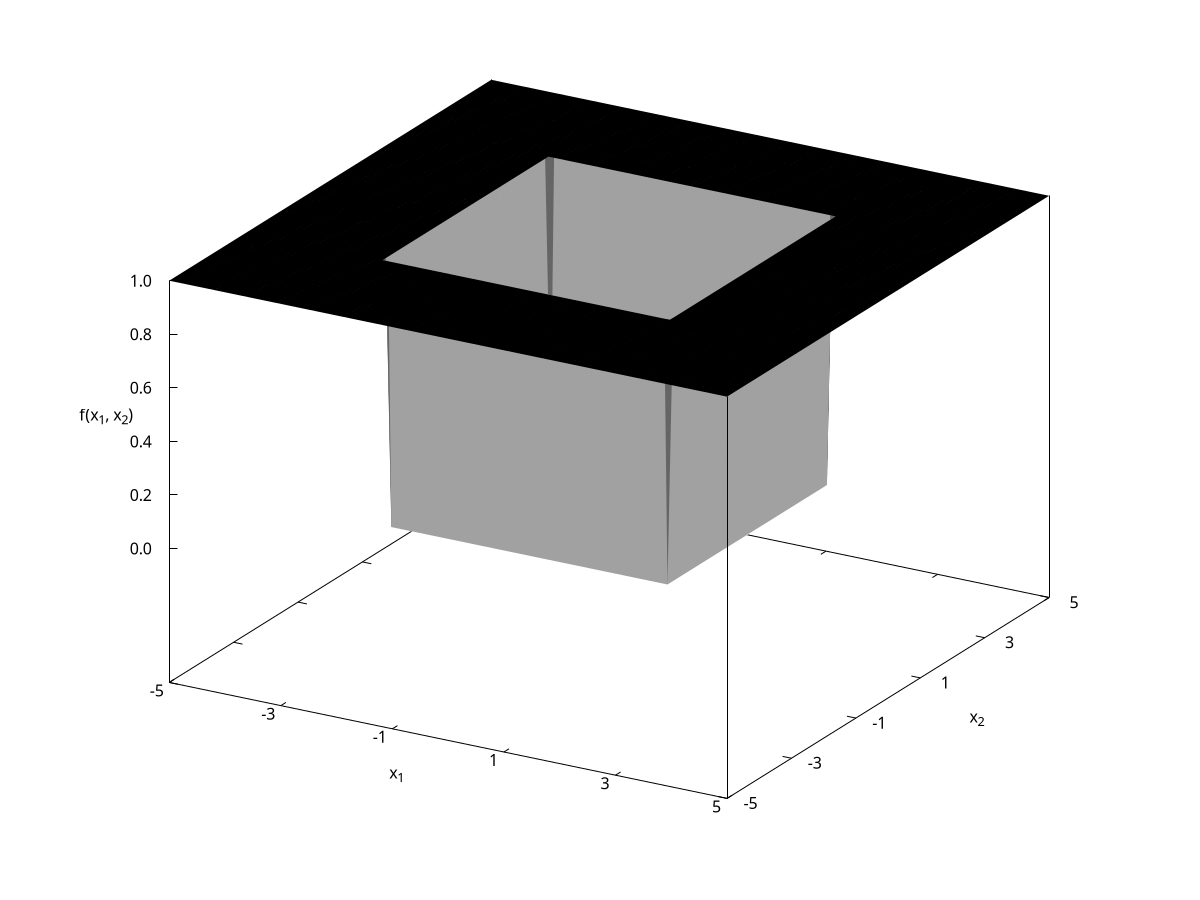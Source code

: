 #set zrange [0: 1.2]
set format z "%.1f"
set xtic -5, 2, 5 offset -0.8
set ytic -5, 2, 5 offset 0.8
set xrange [-5:5]
set yrange [-5:5]
#set key bottom
set xlabel 'x_1'
set ylabel 'x_2'
set zlabel 'f(x_1, x_2)'
set terminal postscript eps enhanced color font 'Helvetica,20'
set output 'table.eps'
set lmargin 5
unset colorbox
set palette negative grey
set isosamples 100,100

splot abs(x) > 2.5 || abs(y) > 2.5 ? 1 : abs(x) < 2.5 || abs(y) < 2.5 ? 0 : 0.5 title '' with pm3d
